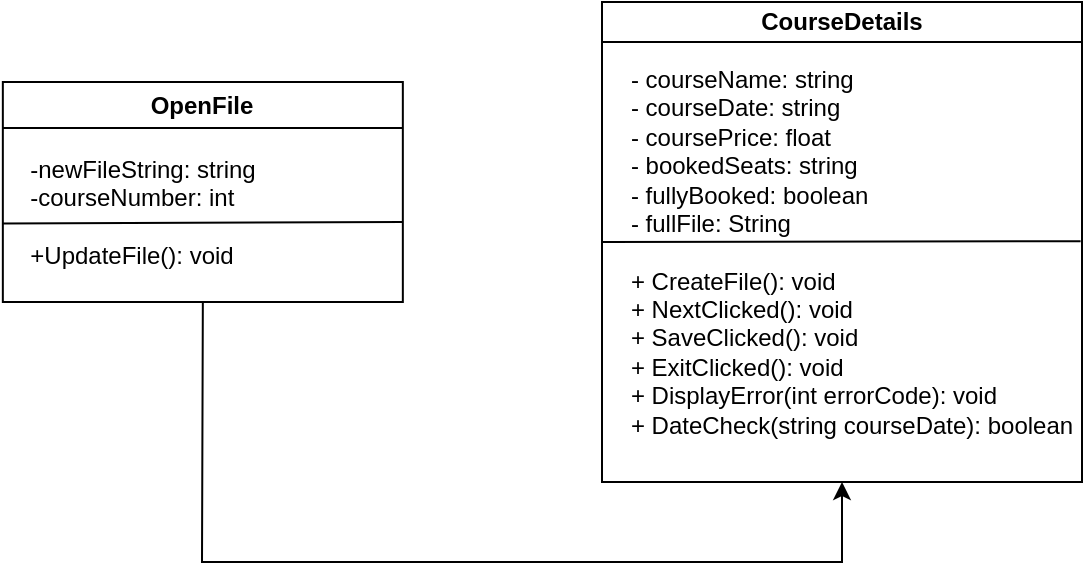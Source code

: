 <mxfile version="21.3.8" type="github">
  <diagram name="Page-1" id="tEF_bK_EhaMSMsPKV09x">
    <mxGraphModel dx="1224" dy="1131" grid="1" gridSize="10" guides="1" tooltips="1" connect="1" arrows="1" fold="1" page="1" pageScale="1" pageWidth="850" pageHeight="1100" math="0" shadow="0">
      <root>
        <mxCell id="0" />
        <mxCell id="1" parent="0" />
        <mxCell id="2zt5LDYZxIdTmjJp5bPz-4" value="CourseDetails" style="swimlane;whiteSpace=wrap;html=1;startSize=20;" parent="1" vertex="1">
          <mxGeometry x="400" y="80" width="240" height="240" as="geometry" />
        </mxCell>
        <mxCell id="2zt5LDYZxIdTmjJp5bPz-5" value="&lt;div style=&quot;text-align: left;&quot;&gt;&lt;span style=&quot;background-color: initial;&quot;&gt;- courseName: string&lt;/span&gt;&lt;/div&gt;&lt;div style=&quot;text-align: left;&quot;&gt;&lt;span style=&quot;background-color: initial;&quot;&gt;- courseDate: string&lt;/span&gt;&lt;/div&gt;&lt;div style=&quot;text-align: left;&quot;&gt;&lt;span style=&quot;background-color: initial;&quot;&gt;- coursePrice: float&lt;/span&gt;&lt;/div&gt;&lt;div style=&quot;text-align: left;&quot;&gt;&lt;span style=&quot;background-color: initial;&quot;&gt;- bookedSeats: string&lt;/span&gt;&lt;/div&gt;&lt;div style=&quot;text-align: left;&quot;&gt;&lt;span style=&quot;background-color: initial;&quot;&gt;- fullyBooked: boolean&lt;/span&gt;&lt;/div&gt;&lt;div style=&quot;text-align: left;&quot;&gt;&lt;span style=&quot;background-color: initial;&quot;&gt;- fullFile: String&lt;/span&gt;&lt;/div&gt;&lt;div style=&quot;text-align: left;&quot;&gt;&lt;br&gt;&lt;/div&gt;&lt;div style=&quot;text-align: left;&quot;&gt;&lt;span style=&quot;background-color: initial;&quot;&gt;+ CreateFile(): void&lt;/span&gt;&lt;/div&gt;&lt;div style=&quot;text-align: left;&quot;&gt;&lt;span style=&quot;background-color: initial;&quot;&gt;+ NextClicked(): void&lt;/span&gt;&lt;/div&gt;&lt;div style=&quot;text-align: left;&quot;&gt;&lt;span style=&quot;background-color: initial;&quot;&gt;+ SaveClicked(): void&lt;/span&gt;&lt;/div&gt;&lt;div style=&quot;text-align: left;&quot;&gt;&lt;span style=&quot;background-color: initial;&quot;&gt;+ ExitClicked(): void&lt;/span&gt;&lt;/div&gt;&lt;div style=&quot;text-align: left;&quot;&gt;&lt;span style=&quot;background-color: initial;&quot;&gt;+ DisplayError(int errorCode): void&lt;/span&gt;&lt;/div&gt;&lt;div style=&quot;text-align: left;&quot;&gt;&lt;span style=&quot;background-color: initial;&quot;&gt;+ DateCheck(string courseDate): boolean&lt;/span&gt;&lt;/div&gt;" style="text;html=1;strokeColor=none;fillColor=none;align=center;verticalAlign=middle;whiteSpace=wrap;rounded=0;" parent="2zt5LDYZxIdTmjJp5bPz-4" vertex="1">
          <mxGeometry x="10" y="110" width="230" height="30" as="geometry" />
        </mxCell>
        <mxCell id="2zt5LDYZxIdTmjJp5bPz-6" value="" style="endArrow=none;html=1;rounded=0;exitX=0.997;exitY=0.319;exitDx=0;exitDy=0;entryX=0;entryY=0.5;entryDx=0;entryDy=0;exitPerimeter=0;" parent="2zt5LDYZxIdTmjJp5bPz-4" source="2zt5LDYZxIdTmjJp5bPz-5" target="2zt5LDYZxIdTmjJp5bPz-4" edge="1">
          <mxGeometry width="50" height="50" relative="1" as="geometry">
            <mxPoint x="-10" y="180" as="sourcePoint" />
            <mxPoint x="40" y="130" as="targetPoint" />
          </mxGeometry>
        </mxCell>
        <mxCell id="2zt5LDYZxIdTmjJp5bPz-10" value="OpenFile" style="swimlane;whiteSpace=wrap;html=1;" parent="1" vertex="1">
          <mxGeometry x="100.42" y="120" width="200" height="110" as="geometry" />
        </mxCell>
        <mxCell id="2zt5LDYZxIdTmjJp5bPz-11" value="&lt;div style=&quot;text-align: left;&quot;&gt;-newFileString: string&lt;/div&gt;&lt;div style=&quot;text-align: left;&quot;&gt;-courseNumber: int&lt;/div&gt;&lt;div style=&quot;text-align: left;&quot;&gt;&lt;br&gt;&lt;/div&gt;&lt;div style=&quot;text-align: left;&quot;&gt;+UpdateFile(): void&lt;/div&gt;" style="text;html=1;align=center;verticalAlign=middle;resizable=0;points=[];autosize=1;strokeColor=none;fillColor=none;" parent="2zt5LDYZxIdTmjJp5bPz-10" vertex="1">
          <mxGeometry y="30" width="140" height="70" as="geometry" />
        </mxCell>
        <mxCell id="2zt5LDYZxIdTmjJp5bPz-12" value="" style="endArrow=none;html=1;rounded=0;exitX=-0.003;exitY=0.583;exitDx=0;exitDy=0;exitPerimeter=0;" parent="1" source="2zt5LDYZxIdTmjJp5bPz-11" edge="1">
          <mxGeometry width="50" height="50" relative="1" as="geometry">
            <mxPoint x="330.42" y="160" as="sourcePoint" />
            <mxPoint x="300.42" y="190" as="targetPoint" />
          </mxGeometry>
        </mxCell>
        <mxCell id="2zt5LDYZxIdTmjJp5bPz-13" value="" style="endArrow=classic;html=1;rounded=0;entryX=0.5;entryY=1;entryDx=0;entryDy=0;exitX=0.5;exitY=1;exitDx=0;exitDy=0;" parent="1" target="2zt5LDYZxIdTmjJp5bPz-4" edge="1" source="2zt5LDYZxIdTmjJp5bPz-10">
          <mxGeometry width="50" height="50" relative="1" as="geometry">
            <mxPoint x="280" y="400" as="sourcePoint" />
            <mxPoint x="560" y="400" as="targetPoint" />
            <Array as="points">
              <mxPoint x="200" y="360" />
              <mxPoint x="520" y="360" />
            </Array>
          </mxGeometry>
        </mxCell>
      </root>
    </mxGraphModel>
  </diagram>
</mxfile>
